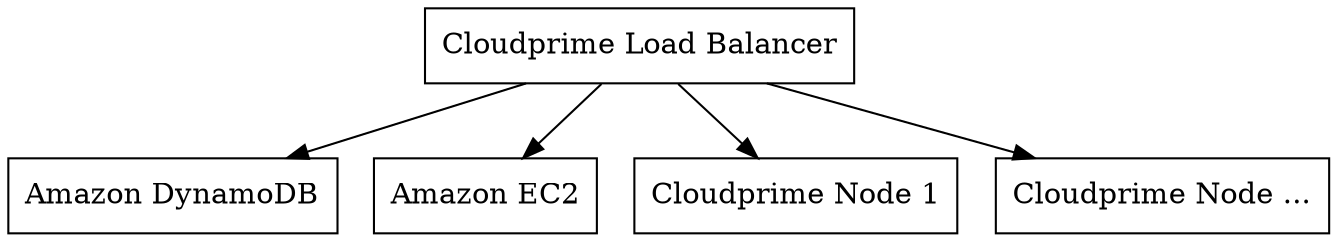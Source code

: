 digraph {
  clb[
    shape="box",
    label="Cloudprime Load Balancer"
  ]
  clb -> dynamo;
  clb -> ec2;
  clb -> node1;
  clb -> nodeetc;

  dynamo[
    shape="box",
    label="Amazon DynamoDB"
  ]

  ec2[
    shape="box",
    label="Amazon EC2"
  ]

  node1[
    shape="box",
    label="Cloudprime Node 1"
  ]

  nodeetc[
    shape="box",
    label="Cloudprime Node ..."
  ]

}

